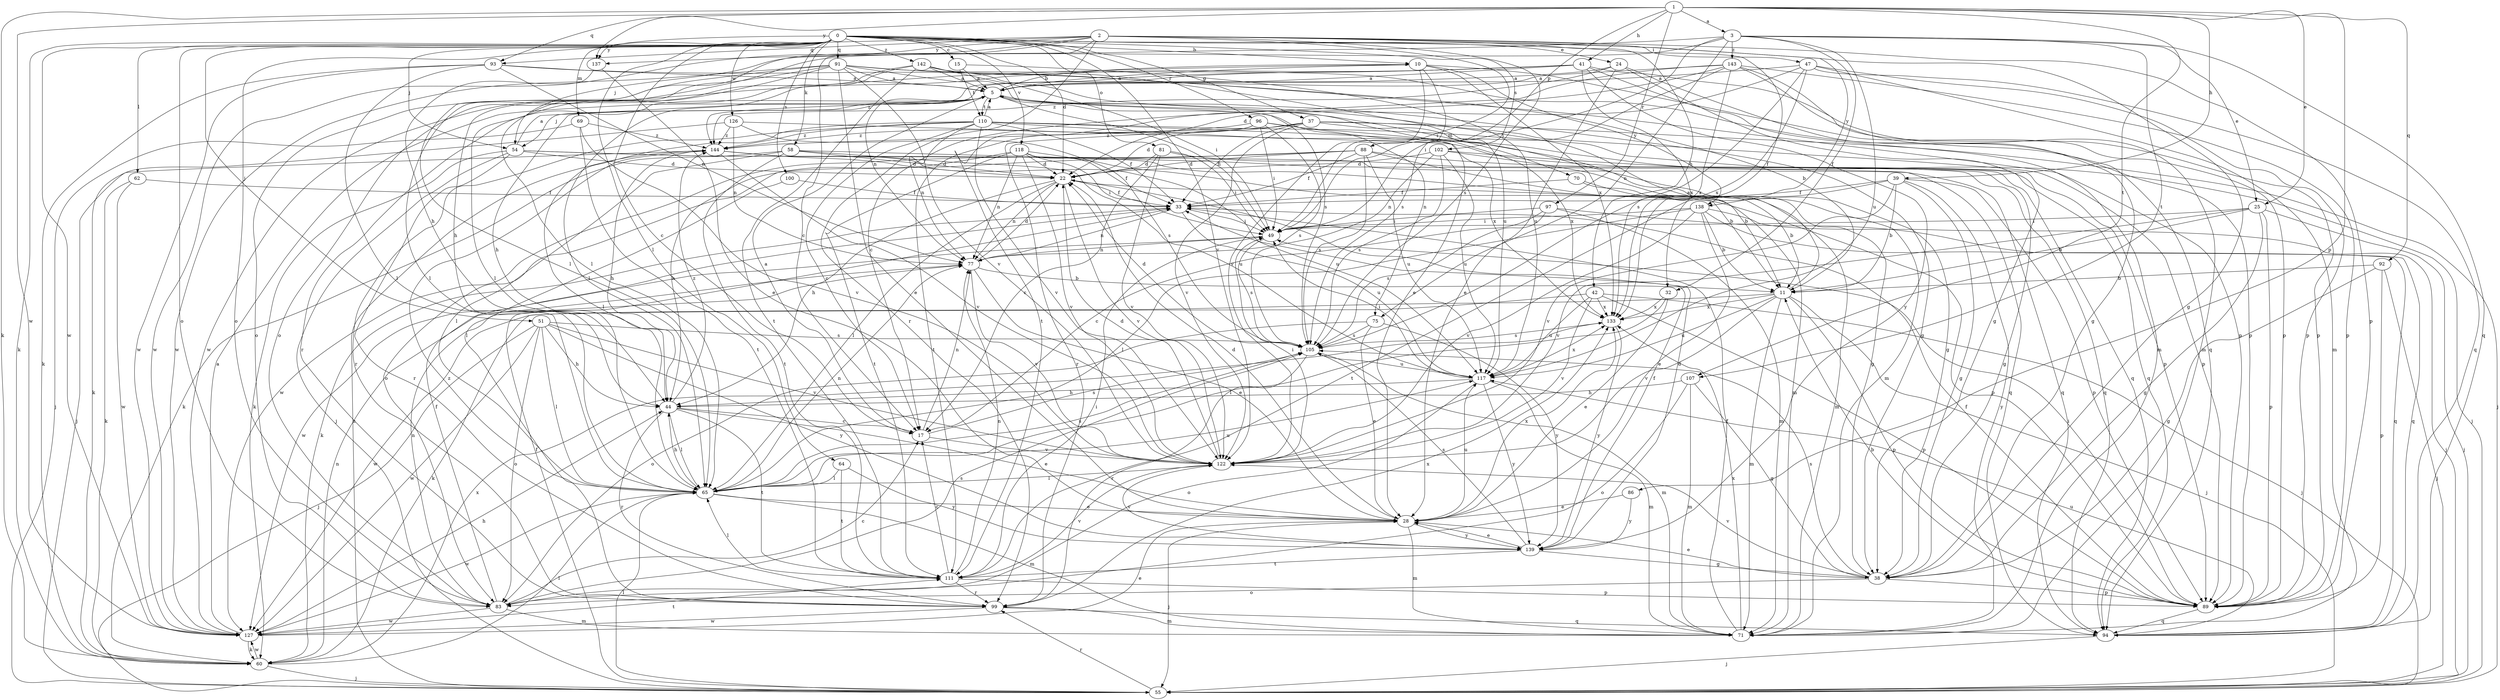 strict digraph  {
0;
1;
2;
3;
5;
10;
11;
15;
17;
22;
24;
25;
28;
32;
33;
37;
38;
39;
41;
42;
44;
47;
49;
51;
54;
55;
58;
60;
62;
64;
65;
69;
70;
71;
75;
77;
81;
83;
86;
88;
89;
91;
92;
93;
94;
96;
97;
99;
100;
102;
105;
107;
110;
111;
117;
118;
122;
126;
127;
133;
137;
138;
139;
142;
143;
144;
0 -> 10  [label=b];
0 -> 15  [label=c];
0 -> 17  [label=c];
0 -> 22  [label=d];
0 -> 24  [label=e];
0 -> 32  [label=f];
0 -> 37  [label=g];
0 -> 38  [label=g];
0 -> 51  [label=j];
0 -> 54  [label=j];
0 -> 58  [label=k];
0 -> 60  [label=k];
0 -> 62  [label=l];
0 -> 64  [label=l];
0 -> 69  [label=m];
0 -> 81  [label=o];
0 -> 83  [label=o];
0 -> 91  [label=q];
0 -> 96  [label=r];
0 -> 100  [label=s];
0 -> 102  [label=s];
0 -> 118  [label=v];
0 -> 122  [label=v];
0 -> 126  [label=w];
0 -> 127  [label=w];
0 -> 137  [label=y];
0 -> 142  [label=z];
1 -> 3  [label=a];
1 -> 25  [label=e];
1 -> 39  [label=h];
1 -> 41  [label=h];
1 -> 60  [label=k];
1 -> 86  [label=p];
1 -> 88  [label=p];
1 -> 92  [label=q];
1 -> 93  [label=q];
1 -> 97  [label=r];
1 -> 107  [label=t];
1 -> 127  [label=w];
1 -> 137  [label=y];
2 -> 17  [label=c];
2 -> 42  [label=h];
2 -> 44  [label=h];
2 -> 47  [label=i];
2 -> 49  [label=i];
2 -> 65  [label=l];
2 -> 83  [label=o];
2 -> 89  [label=p];
2 -> 93  [label=q];
2 -> 99  [label=r];
2 -> 105  [label=s];
2 -> 137  [label=y];
2 -> 138  [label=y];
3 -> 25  [label=e];
3 -> 32  [label=f];
3 -> 49  [label=i];
3 -> 54  [label=j];
3 -> 65  [label=l];
3 -> 75  [label=n];
3 -> 94  [label=q];
3 -> 107  [label=t];
3 -> 117  [label=u];
3 -> 143  [label=z];
5 -> 10  [label=b];
5 -> 38  [label=g];
5 -> 44  [label=h];
5 -> 49  [label=i];
5 -> 54  [label=j];
5 -> 70  [label=m];
5 -> 75  [label=n];
5 -> 99  [label=r];
5 -> 110  [label=t];
10 -> 5  [label=a];
10 -> 65  [label=l];
10 -> 89  [label=p];
10 -> 105  [label=s];
10 -> 122  [label=v];
10 -> 133  [label=x];
10 -> 138  [label=y];
11 -> 5  [label=a];
11 -> 55  [label=j];
11 -> 71  [label=m];
11 -> 89  [label=p];
11 -> 117  [label=u];
11 -> 122  [label=v];
11 -> 127  [label=w];
11 -> 133  [label=x];
15 -> 5  [label=a];
15 -> 110  [label=t];
15 -> 117  [label=u];
17 -> 5  [label=a];
17 -> 77  [label=n];
17 -> 105  [label=s];
17 -> 122  [label=v];
22 -> 33  [label=f];
22 -> 44  [label=h];
22 -> 65  [label=l];
22 -> 77  [label=n];
22 -> 89  [label=p];
22 -> 122  [label=v];
24 -> 5  [label=a];
24 -> 28  [label=e];
24 -> 38  [label=g];
24 -> 94  [label=q];
24 -> 144  [label=z];
25 -> 11  [label=b];
25 -> 38  [label=g];
25 -> 49  [label=i];
25 -> 55  [label=j];
25 -> 89  [label=p];
25 -> 122  [label=v];
28 -> 22  [label=d];
28 -> 55  [label=j];
28 -> 71  [label=m];
28 -> 117  [label=u];
28 -> 133  [label=x];
28 -> 139  [label=y];
32 -> 28  [label=e];
32 -> 65  [label=l];
32 -> 133  [label=x];
33 -> 49  [label=i];
33 -> 60  [label=k];
33 -> 77  [label=n];
33 -> 117  [label=u];
37 -> 22  [label=d];
37 -> 33  [label=f];
37 -> 55  [label=j];
37 -> 71  [label=m];
37 -> 89  [label=p];
37 -> 122  [label=v];
37 -> 144  [label=z];
38 -> 28  [label=e];
38 -> 83  [label=o];
38 -> 89  [label=p];
38 -> 105  [label=s];
38 -> 122  [label=v];
39 -> 11  [label=b];
39 -> 33  [label=f];
39 -> 38  [label=g];
39 -> 71  [label=y];
39 -> 89  [label=p];
39 -> 111  [label=t];
39 -> 122  [label=v];
41 -> 5  [label=a];
41 -> 71  [label=m];
41 -> 77  [label=n];
41 -> 89  [label=p];
41 -> 127  [label=w];
41 -> 133  [label=x];
41 -> 139  [label=y];
41 -> 144  [label=z];
42 -> 55  [label=j];
42 -> 60  [label=k];
42 -> 89  [label=p];
42 -> 117  [label=u];
42 -> 122  [label=v];
42 -> 133  [label=x];
44 -> 17  [label=c];
44 -> 28  [label=e];
44 -> 65  [label=l];
44 -> 99  [label=r];
44 -> 111  [label=t];
44 -> 144  [label=z];
47 -> 5  [label=a];
47 -> 22  [label=d];
47 -> 71  [label=m];
47 -> 89  [label=p];
47 -> 94  [label=q];
47 -> 105  [label=s];
47 -> 133  [label=x];
49 -> 77  [label=n];
49 -> 105  [label=s];
49 -> 127  [label=w];
51 -> 44  [label=h];
51 -> 55  [label=j];
51 -> 65  [label=l];
51 -> 83  [label=o];
51 -> 105  [label=s];
51 -> 122  [label=v];
51 -> 127  [label=w];
51 -> 139  [label=y];
54 -> 5  [label=a];
54 -> 22  [label=d];
54 -> 55  [label=j];
54 -> 60  [label=k];
54 -> 71  [label=m];
54 -> 94  [label=q];
54 -> 99  [label=r];
55 -> 33  [label=f];
55 -> 65  [label=l];
55 -> 99  [label=r];
55 -> 144  [label=z];
58 -> 22  [label=d];
58 -> 60  [label=k];
58 -> 65  [label=l];
58 -> 94  [label=q];
58 -> 111  [label=t];
58 -> 117  [label=u];
60 -> 55  [label=j];
60 -> 65  [label=l];
60 -> 77  [label=n];
60 -> 127  [label=w];
60 -> 133  [label=x];
62 -> 33  [label=f];
62 -> 60  [label=k];
62 -> 127  [label=w];
64 -> 65  [label=l];
64 -> 111  [label=t];
64 -> 139  [label=y];
65 -> 28  [label=e];
65 -> 44  [label=h];
65 -> 71  [label=m];
65 -> 77  [label=n];
65 -> 105  [label=s];
65 -> 117  [label=u];
65 -> 127  [label=w];
69 -> 55  [label=j];
69 -> 111  [label=t];
69 -> 122  [label=v];
69 -> 144  [label=z];
70 -> 11  [label=b];
70 -> 33  [label=f];
70 -> 71  [label=m];
71 -> 33  [label=f];
71 -> 133  [label=x];
75 -> 28  [label=e];
75 -> 83  [label=o];
75 -> 105  [label=s];
75 -> 139  [label=y];
77 -> 11  [label=b];
77 -> 22  [label=d];
77 -> 28  [label=e];
77 -> 122  [label=v];
81 -> 17  [label=c];
81 -> 22  [label=d];
81 -> 49  [label=i];
81 -> 94  [label=q];
81 -> 122  [label=v];
83 -> 17  [label=c];
83 -> 33  [label=f];
83 -> 71  [label=m];
83 -> 77  [label=n];
83 -> 105  [label=s];
83 -> 127  [label=w];
86 -> 28  [label=e];
86 -> 139  [label=y];
88 -> 11  [label=b];
88 -> 22  [label=d];
88 -> 33  [label=f];
88 -> 38  [label=g];
88 -> 83  [label=o];
88 -> 105  [label=s];
88 -> 117  [label=u];
88 -> 127  [label=w];
89 -> 11  [label=b];
89 -> 33  [label=f];
89 -> 49  [label=i];
89 -> 94  [label=q];
91 -> 5  [label=a];
91 -> 11  [label=b];
91 -> 28  [label=e];
91 -> 44  [label=h];
91 -> 65  [label=l];
91 -> 83  [label=o];
91 -> 89  [label=p];
91 -> 105  [label=s];
91 -> 122  [label=v];
91 -> 127  [label=w];
92 -> 11  [label=b];
92 -> 38  [label=g];
92 -> 55  [label=j];
92 -> 89  [label=p];
93 -> 5  [label=a];
93 -> 60  [label=k];
93 -> 65  [label=l];
93 -> 77  [label=n];
93 -> 89  [label=p];
93 -> 127  [label=w];
94 -> 55  [label=j];
94 -> 117  [label=u];
96 -> 38  [label=g];
96 -> 49  [label=i];
96 -> 99  [label=r];
96 -> 105  [label=s];
96 -> 111  [label=t];
96 -> 133  [label=x];
96 -> 144  [label=z];
97 -> 17  [label=c];
97 -> 49  [label=i];
97 -> 71  [label=m];
97 -> 94  [label=q];
97 -> 105  [label=s];
99 -> 71  [label=m];
99 -> 94  [label=q];
99 -> 127  [label=w];
99 -> 133  [label=x];
99 -> 144  [label=z];
100 -> 33  [label=f];
100 -> 65  [label=l];
102 -> 22  [label=d];
102 -> 38  [label=g];
102 -> 55  [label=j];
102 -> 77  [label=n];
102 -> 105  [label=s];
102 -> 117  [label=u];
105 -> 22  [label=d];
105 -> 71  [label=m];
105 -> 99  [label=r];
105 -> 117  [label=u];
107 -> 38  [label=g];
107 -> 44  [label=h];
107 -> 71  [label=m];
107 -> 83  [label=o];
110 -> 5  [label=a];
110 -> 17  [label=c];
110 -> 33  [label=f];
110 -> 65  [label=l];
110 -> 77  [label=n];
110 -> 89  [label=p];
110 -> 94  [label=q];
110 -> 99  [label=r];
110 -> 122  [label=v];
110 -> 133  [label=x];
110 -> 144  [label=z];
111 -> 17  [label=c];
111 -> 49  [label=i];
111 -> 65  [label=l];
111 -> 77  [label=n];
111 -> 89  [label=p];
111 -> 99  [label=r];
111 -> 122  [label=v];
117 -> 44  [label=h];
117 -> 49  [label=i];
117 -> 71  [label=m];
117 -> 83  [label=o];
117 -> 133  [label=x];
117 -> 139  [label=y];
118 -> 11  [label=b];
118 -> 22  [label=d];
118 -> 33  [label=f];
118 -> 44  [label=h];
118 -> 49  [label=i];
118 -> 77  [label=n];
118 -> 111  [label=t];
118 -> 122  [label=v];
122 -> 22  [label=d];
122 -> 49  [label=i];
122 -> 65  [label=l];
126 -> 60  [label=k];
126 -> 77  [label=n];
126 -> 94  [label=q];
126 -> 105  [label=s];
126 -> 144  [label=z];
127 -> 5  [label=a];
127 -> 28  [label=e];
127 -> 44  [label=h];
127 -> 60  [label=k];
127 -> 111  [label=t];
133 -> 105  [label=s];
133 -> 139  [label=y];
137 -> 28  [label=e];
137 -> 127  [label=w];
138 -> 11  [label=b];
138 -> 28  [label=e];
138 -> 49  [label=i];
138 -> 55  [label=j];
138 -> 65  [label=l];
138 -> 94  [label=q];
138 -> 122  [label=v];
139 -> 22  [label=d];
139 -> 28  [label=e];
139 -> 33  [label=f];
139 -> 38  [label=g];
139 -> 105  [label=s];
139 -> 111  [label=t];
139 -> 122  [label=v];
142 -> 5  [label=a];
142 -> 28  [label=e];
142 -> 49  [label=i];
142 -> 65  [label=l];
142 -> 83  [label=o];
142 -> 111  [label=t];
142 -> 117  [label=u];
143 -> 5  [label=a];
143 -> 17  [label=c];
143 -> 38  [label=g];
143 -> 49  [label=i];
143 -> 71  [label=m];
143 -> 89  [label=p];
143 -> 111  [label=t];
143 -> 133  [label=x];
144 -> 22  [label=d];
144 -> 44  [label=h];
144 -> 55  [label=j];
144 -> 117  [label=u];
144 -> 122  [label=v];
}
